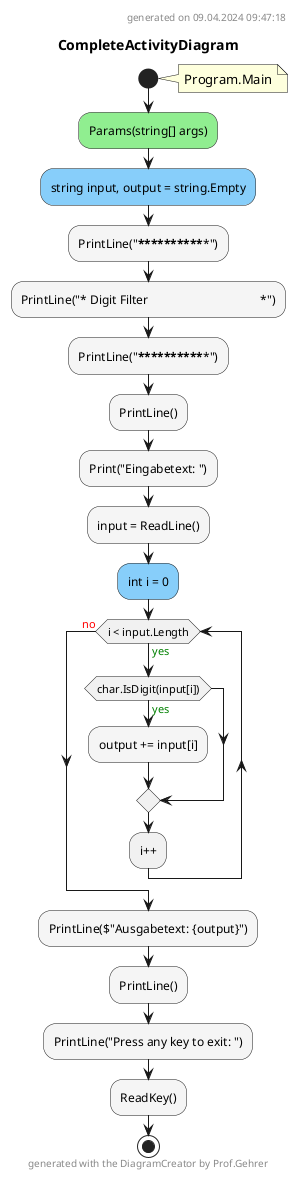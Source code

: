 @startuml CompleteActivityDiagram
header
generated on 09.04.2024 09:47:18
end header
title CompleteActivityDiagram
start
note right:  Program.Main
#LightGreen:Params(string[] args);
#LightSkyBlue:string input, output = string.Empty;
#WhiteSmoke:PrintLine("***************************************************");
#WhiteSmoke:PrintLine("* Digit Filter                                    *");
#WhiteSmoke:PrintLine("***************************************************");
#WhiteSmoke:PrintLine();
#WhiteSmoke:Print("Eingabetext: ");
#WhiteSmoke:input = ReadLine();
#LightSkyBlue:int i = 0;
while (i < input.Length) is (<color:green>yes)
        if (char.IsDigit(input[i])) then (<color:green>yes)
                #WhiteSmoke:output += input[i];
        endif
:i++;
endwhile (<color:red>no)
#WhiteSmoke:PrintLine($"Ausgabetext: {output}");
#WhiteSmoke:PrintLine();
#WhiteSmoke:PrintLine("Press any key to exit: ");
#WhiteSmoke:ReadKey();
stop
footer
generated with the DiagramCreator by Prof.Gehrer
end footer
@enduml
